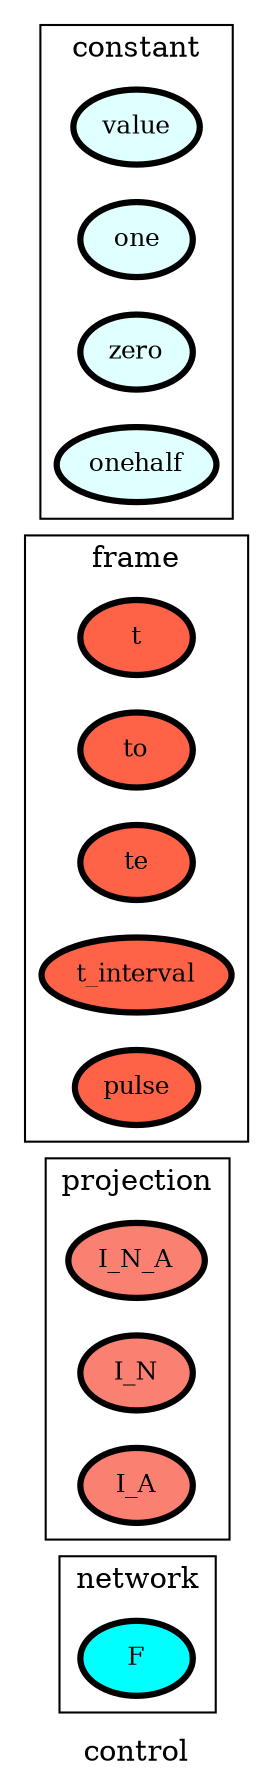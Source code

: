 digraph control {
label=control;
rankdir=LR;
subgraph cluster_control___dataFlow {
label=dataFlow;
rankdir=LR;
}

subgraph cluster_control___input {
label=input;
rankdir=LR;
}

subgraph cluster_control___output {
label=output;
rankdir=LR;
}

subgraph cluster_control___network {
label=network;
rankdir=LR;
V_10 [fillcolor=cyan, fontsize=12, label=F, penwidth=3, style=filled];
}

subgraph cluster_control___projection {
label=projection;
rankdir=LR;
V_48 [fillcolor=salmon, fontsize=12, label=I_N_A, penwidth=3, style=filled];
V_96 [fillcolor=salmon, fontsize=12, label=I_N, penwidth=3, style=filled];
V_97 [fillcolor=salmon, fontsize=12, label=I_A, penwidth=3, style=filled];
}

subgraph cluster_control___localIndex {
label=localIndex;
rankdir=LR;
}

subgraph cluster_control___frame {
label=frame;
rankdir=LR;
V_4 [fillcolor=tomato, fontsize=12, label=t, penwidth=3, style=filled];
V_5 [fillcolor=tomato, fontsize=12, label=to, penwidth=3, style=filled];
V_6 [fillcolor=tomato, fontsize=12, label=te, penwidth=3, style=filled];
V_7 [fillcolor=tomato, fontsize=12, label=t_interval, penwidth=3, style=filled];
V_9 [fillcolor=tomato, fontsize=12, label=pulse, penwidth=3, style=filled];
}

subgraph cluster_control___state {
label=state;
rankdir=LR;
}

subgraph cluster_control___constant {
label=constant;
rankdir=LR;
V_1 [fillcolor=lightcyan, fontsize=12, label=value, penwidth=3, style=filled];
V_2 [fillcolor=lightcyan, fontsize=12, label=one, penwidth=3, style=filled];
V_3 [fillcolor=lightcyan, fontsize=12, label=zero, penwidth=3, style=filled];
V_8 [fillcolor=lightcyan, fontsize=12, label=onehalf, penwidth=3, style=filled];
}

subgraph cluster_control___diffState {
label=diffState;
rankdir=LR;
}

subgraph cluster_control___algebraic {
label=algebraic;
rankdir=LR;
}

}
